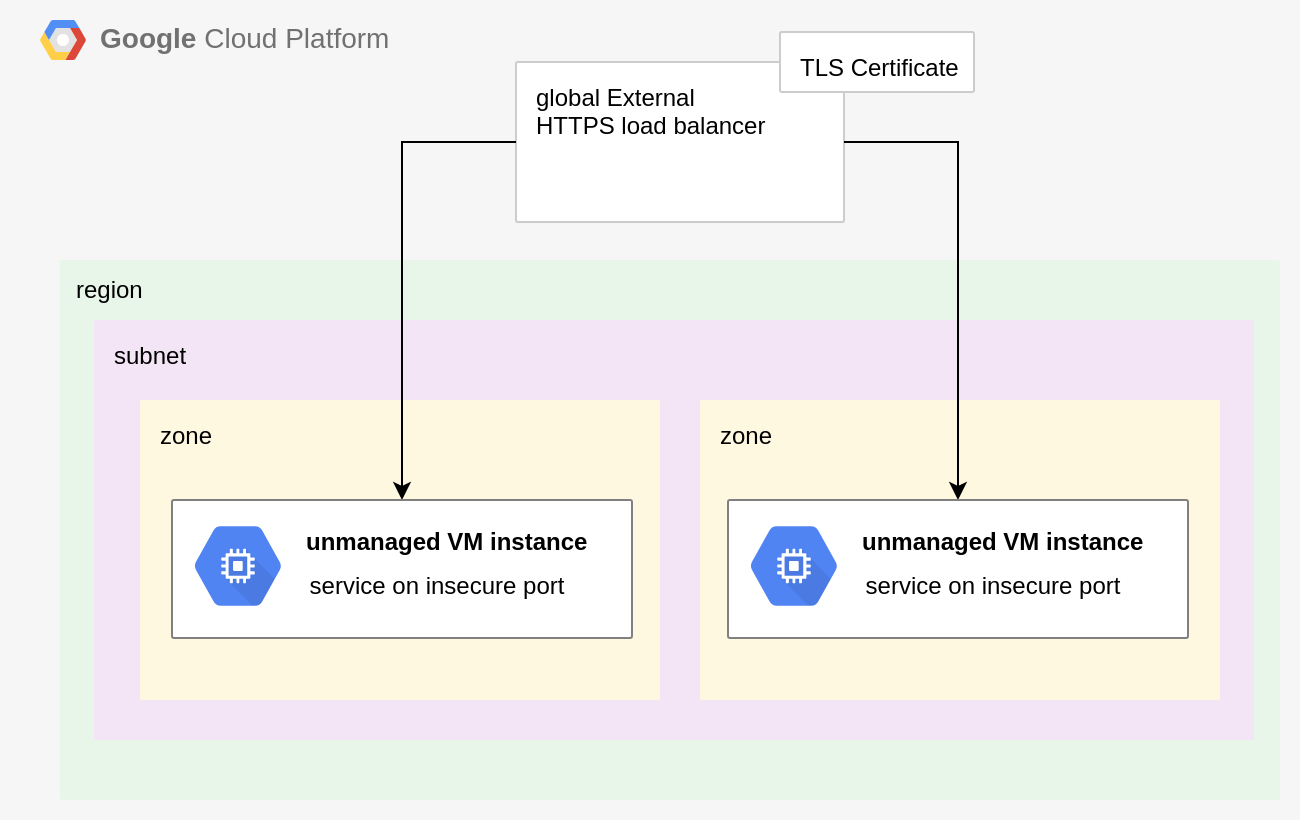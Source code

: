 <mxfile version="17.2.5" type="device"><diagram id="cstUYs0_MrwpeLKSXvVJ" name="Page-1"><mxGraphModel dx="1025" dy="593" grid="1" gridSize="10" guides="1" tooltips="1" connect="1" arrows="1" fold="1" page="1" pageScale="1" pageWidth="850" pageHeight="1100" math="0" shadow="0"><root><mxCell id="0"/><mxCell id="1" parent="0"/><mxCell id="A5Xndl9r8faf_KCffUdb-1" value="&lt;b&gt;Google &lt;/b&gt;Cloud Platform" style="fillColor=#F6F6F6;strokeColor=none;shadow=0;gradientColor=none;fontSize=14;align=left;spacing=10;fontColor=#717171;9E9E9E;verticalAlign=top;spacingTop=-4;fontStyle=0;spacingLeft=40;html=1;" vertex="1" parent="1"><mxGeometry x="80" y="40" width="650" height="410" as="geometry"/></mxCell><mxCell id="A5Xndl9r8faf_KCffUdb-2" value="" style="shape=mxgraph.gcp2.google_cloud_platform;fillColor=#F6F6F6;strokeColor=none;shadow=0;gradientColor=none;" vertex="1" parent="A5Xndl9r8faf_KCffUdb-1"><mxGeometry width="23" height="20" relative="1" as="geometry"><mxPoint x="20" y="10" as="offset"/></mxGeometry></mxCell><mxCell id="04NytanJjaSaexqy_Y4b-19" value="" style="sketch=0;points=[[0,0,0],[0.25,0,0],[0.5,0,0],[0.75,0,0],[1,0,0],[1,0.25,0],[1,0.5,0],[1,0.75,0],[1,1,0],[0.75,1,0],[0.5,1,0],[0.25,1,0],[0,1,0],[0,0.75,0],[0,0.5,0],[0,0.25,0]];rounded=1;absoluteArcSize=1;arcSize=2;html=1;strokeColor=none;gradientColor=none;shadow=0;dashed=0;fontSize=12;fontColor=#9E9E9E;align=left;verticalAlign=top;spacing=10;spacingTop=-4;fillColor=#E8F5E9;" parent="1" vertex="1"><mxGeometry x="110" y="170" width="610" height="270" as="geometry"><mxPoint x="10" y="50" as="offset"/></mxGeometry></mxCell><mxCell id="04NytanJjaSaexqy_Y4b-9" value="subnet" style="sketch=0;points=[[0,0,0],[0.25,0,0],[0.5,0,0],[0.75,0,0],[1,0,0],[1,0.25,0],[1,0.5,0],[1,0.75,0],[1,1,0],[0.75,1,0],[0.5,1,0],[0.25,1,0],[0,1,0],[0,0.75,0],[0,0.5,0],[0,0.25,0]];rounded=1;absoluteArcSize=1;arcSize=2;html=1;strokeColor=none;gradientColor=none;shadow=0;dashed=0;fontSize=12;fontColor=#000000;align=left;verticalAlign=top;spacing=10;spacingTop=-4;fillColor=#F3E5F5;" parent="1" vertex="1"><mxGeometry x="127" y="200" width="580" height="210" as="geometry"/></mxCell><mxCell id="04NytanJjaSaexqy_Y4b-1" value="zone" style="sketch=0;points=[[0,0,0],[0.25,0,0],[0.5,0,0],[0.75,0,0],[1,0,0],[1,0.25,0],[1,0.5,0],[1,0.75,0],[1,1,0],[0.75,1,0],[0.5,1,0],[0.25,1,0],[0,1,0],[0,0.75,0],[0,0.5,0],[0,0.25,0]];rounded=1;absoluteArcSize=1;arcSize=2;html=1;strokeColor=none;gradientColor=none;shadow=0;dashed=0;fontSize=12;fontColor=#000000;align=left;verticalAlign=top;spacing=10;spacingTop=-4;fillColor=#FFF8E1;" parent="1" vertex="1"><mxGeometry x="150" y="240" width="260" height="150" as="geometry"/></mxCell><mxCell id="04NytanJjaSaexqy_Y4b-5" value="zone" style="sketch=0;points=[[0,0,0],[0.25,0,0],[0.5,0,0],[0.75,0,0],[1,0,0],[1,0.25,0],[1,0.5,0],[1,0.75,0],[1,1,0],[0.75,1,0],[0.5,1,0],[0.25,1,0],[0,1,0],[0,0.75,0],[0,0.5,0],[0,0.25,0]];rounded=1;absoluteArcSize=1;arcSize=2;html=1;strokeColor=none;gradientColor=none;shadow=0;dashed=0;fontSize=12;fontColor=#000000;align=left;verticalAlign=top;spacing=10;spacingTop=-4;fillColor=#FFF8E1;" parent="1" vertex="1"><mxGeometry x="430" y="240" width="260" height="150" as="geometry"/></mxCell><mxCell id="04NytanJjaSaexqy_Y4b-10" value="&lt;div&gt;global External&lt;br&gt;&lt;/div&gt;&lt;div&gt;HTTPS load balancer&lt;br&gt;&lt;/div&gt;" style="sketch=0;points=[[0,0,0],[0.25,0,0],[0.5,0,0],[0.75,0,0],[1,0,0],[1,0.25,0],[1,0.5,0],[1,0.75,0],[1,1,0],[0.75,1,0],[0.5,1,0],[0.25,1,0],[0,1,0],[0,0.75,0],[0,0.5,0],[0,0.25,0]];rounded=1;absoluteArcSize=1;arcSize=2;html=1;strokeColor=#CCCCCC;gradientColor=none;shadow=0;dashed=0;fontSize=12;fontColor=#000000;align=left;verticalAlign=top;spacing=10;spacingTop=-4;fillColor=#FFFFFF;strokeWidth=1;" parent="1" vertex="1"><mxGeometry x="338" y="71" width="164" height="80" as="geometry"/></mxCell><mxCell id="04NytanJjaSaexqy_Y4b-11" value="" style="endArrow=classic;html=1;rounded=0;fontColor=#000000;entryX=0.5;entryY=0;entryDx=0;entryDy=0;entryPerimeter=0;exitX=0;exitY=0.5;exitDx=0;exitDy=0;exitPerimeter=0;" parent="1" source="04NytanJjaSaexqy_Y4b-10" target="kfAPXbhSUIBy1qc-GYds-1" edge="1"><mxGeometry width="50" height="50" relative="1" as="geometry"><mxPoint x="320" y="180" as="sourcePoint"/><mxPoint x="370" y="130" as="targetPoint"/><Array as="points"><mxPoint x="281" y="111"/></Array></mxGeometry></mxCell><mxCell id="04NytanJjaSaexqy_Y4b-12" value="" style="endArrow=classic;html=1;rounded=0;fontColor=#000000;exitX=1;exitY=0.5;exitDx=0;exitDy=0;exitPerimeter=0;entryX=0.5;entryY=0;entryDx=0;entryDy=0;entryPerimeter=0;" parent="1" source="04NytanJjaSaexqy_Y4b-10" target="kfAPXbhSUIBy1qc-GYds-4" edge="1"><mxGeometry width="50" height="50" relative="1" as="geometry"><mxPoint x="320" y="180" as="sourcePoint"/><mxPoint x="370" y="130" as="targetPoint"/><Array as="points"><mxPoint x="559" y="111"/></Array></mxGeometry></mxCell><mxCell id="04NytanJjaSaexqy_Y4b-27" value="&lt;div align=&quot;left&quot;&gt;region&lt;/div&gt;" style="text;html=1;resizable=0;autosize=1;align=left;verticalAlign=middle;points=[];fillColor=none;strokeColor=none;rounded=0;" parent="1" vertex="1"><mxGeometry x="116" y="175" width="50" height="20" as="geometry"/></mxCell><mxCell id="kfAPXbhSUIBy1qc-GYds-2" value="" style="group" parent="1" vertex="1" connectable="0"><mxGeometry x="166" y="290" width="230" height="69" as="geometry"/></mxCell><mxCell id="kfAPXbhSUIBy1qc-GYds-1" value="" style="sketch=0;points=[[0,0,0],[0.25,0,0],[0.5,0,0],[0.75,0,0],[1,0,0],[1,0.25,0],[1,0.5,0],[1,0.75,0],[1,1,0],[0.75,1,0],[0.5,1,0],[0.25,1,0],[0,1,0],[0,0.75,0],[0,0.5,0],[0,0.25,0]];rounded=1;absoluteArcSize=1;arcSize=2;html=1;strokeColor=#808080;gradientColor=none;shadow=0;dashed=0;fontSize=12;fontColor=#9E9E9E;align=left;verticalAlign=top;spacing=10;spacingTop=-4;" parent="kfAPXbhSUIBy1qc-GYds-2" vertex="1"><mxGeometry width="230" height="69" as="geometry"/></mxCell><mxCell id="yYByWPhsurXCCLLeMajM-7" value="" style="sketch=0;html=1;fillColor=#5184F3;strokeColor=none;verticalAlign=top;labelPosition=center;verticalLabelPosition=bottom;align=center;spacingTop=-6;fontSize=11;fontStyle=1;shape=mxgraph.gcp2.hexIcon;prIcon=compute_engine" parent="kfAPXbhSUIBy1qc-GYds-2" vertex="1"><mxGeometry y="3.75" width="66" height="58.5" as="geometry"/></mxCell><mxCell id="yYByWPhsurXCCLLeMajM-13" value="&lt;p style=&quot;line-height: 1.8&quot;&gt;&lt;/p&gt;&lt;div&gt;&lt;b&gt;unmanaged VM instance&lt;/b&gt;&lt;/div&gt;&lt;p&gt;&lt;/p&gt;" style="text;html=1;resizable=0;autosize=1;align=left;verticalAlign=middle;points=[];fillColor=none;strokeColor=none;rounded=0;" parent="kfAPXbhSUIBy1qc-GYds-2" vertex="1"><mxGeometry x="65" y="1" width="160" height="40" as="geometry"/></mxCell><mxCell id="04NytanJjaSaexqy_Y4b-4" value="&lt;div align=&quot;left&quot;&gt;service on insecure port&lt;br&gt;&lt;/div&gt;" style="text;html=1;resizable=0;autosize=1;align=center;verticalAlign=middle;points=[];fillColor=none;strokeColor=none;rounded=0;" parent="kfAPXbhSUIBy1qc-GYds-2" vertex="1"><mxGeometry x="62" y="33" width="140" height="20" as="geometry"/></mxCell><mxCell id="kfAPXbhSUIBy1qc-GYds-3" value="" style="group" parent="1" vertex="1" connectable="0"><mxGeometry x="444" y="290" width="230" height="69" as="geometry"/></mxCell><mxCell id="kfAPXbhSUIBy1qc-GYds-4" value="" style="sketch=0;points=[[0,0,0],[0.25,0,0],[0.5,0,0],[0.75,0,0],[1,0,0],[1,0.25,0],[1,0.5,0],[1,0.75,0],[1,1,0],[0.75,1,0],[0.5,1,0],[0.25,1,0],[0,1,0],[0,0.75,0],[0,0.5,0],[0,0.25,0]];rounded=1;absoluteArcSize=1;arcSize=2;html=1;strokeColor=#808080;gradientColor=none;shadow=0;dashed=0;fontSize=12;fontColor=#9E9E9E;align=left;verticalAlign=top;spacing=10;spacingTop=-4;" parent="kfAPXbhSUIBy1qc-GYds-3" vertex="1"><mxGeometry width="230" height="69" as="geometry"/></mxCell><mxCell id="kfAPXbhSUIBy1qc-GYds-5" value="" style="sketch=0;html=1;fillColor=#5184F3;strokeColor=none;verticalAlign=top;labelPosition=center;verticalLabelPosition=bottom;align=center;spacingTop=-6;fontSize=11;fontStyle=1;shape=mxgraph.gcp2.hexIcon;prIcon=compute_engine" parent="kfAPXbhSUIBy1qc-GYds-3" vertex="1"><mxGeometry y="3.75" width="66" height="58.5" as="geometry"/></mxCell><mxCell id="kfAPXbhSUIBy1qc-GYds-6" value="&lt;p style=&quot;line-height: 1.8&quot;&gt;&lt;/p&gt;&lt;div&gt;&lt;b&gt;unmanaged VM instance&lt;/b&gt;&lt;/div&gt;&lt;p&gt;&lt;/p&gt;" style="text;html=1;resizable=0;autosize=1;align=left;verticalAlign=middle;points=[];fillColor=none;strokeColor=none;rounded=0;" parent="kfAPXbhSUIBy1qc-GYds-3" vertex="1"><mxGeometry x="65" y="1" width="160" height="40" as="geometry"/></mxCell><mxCell id="kfAPXbhSUIBy1qc-GYds-7" value="&lt;div align=&quot;left&quot;&gt;service on insecure port&lt;br&gt;&lt;/div&gt;" style="text;html=1;resizable=0;autosize=1;align=center;verticalAlign=middle;points=[];fillColor=none;strokeColor=none;rounded=0;" parent="kfAPXbhSUIBy1qc-GYds-3" vertex="1"><mxGeometry x="62" y="33" width="140" height="20" as="geometry"/></mxCell><mxCell id="4L4TsIcvxuaD26HZeU3--1" value="TLS Certificate" style="sketch=0;points=[[0,0,0],[0.25,0,0],[0.5,0,0],[0.75,0,0],[1,0,0],[1,0.25,0],[1,0.5,0],[1,0.75,0],[1,1,0],[0.75,1,0],[0.5,1,0],[0.25,1,0],[0,1,0],[0,0.75,0],[0,0.5,0],[0,0.25,0]];rounded=1;absoluteArcSize=1;arcSize=2;html=1;strokeColor=#CCCCCC;gradientColor=none;shadow=0;dashed=0;fontSize=12;fontColor=#000000;align=left;verticalAlign=top;spacing=10;spacingTop=-4;fillColor=#FFFFFF;strokeWidth=1;" parent="1" vertex="1"><mxGeometry x="470" y="56" width="97" height="30" as="geometry"/></mxCell></root></mxGraphModel></diagram></mxfile>